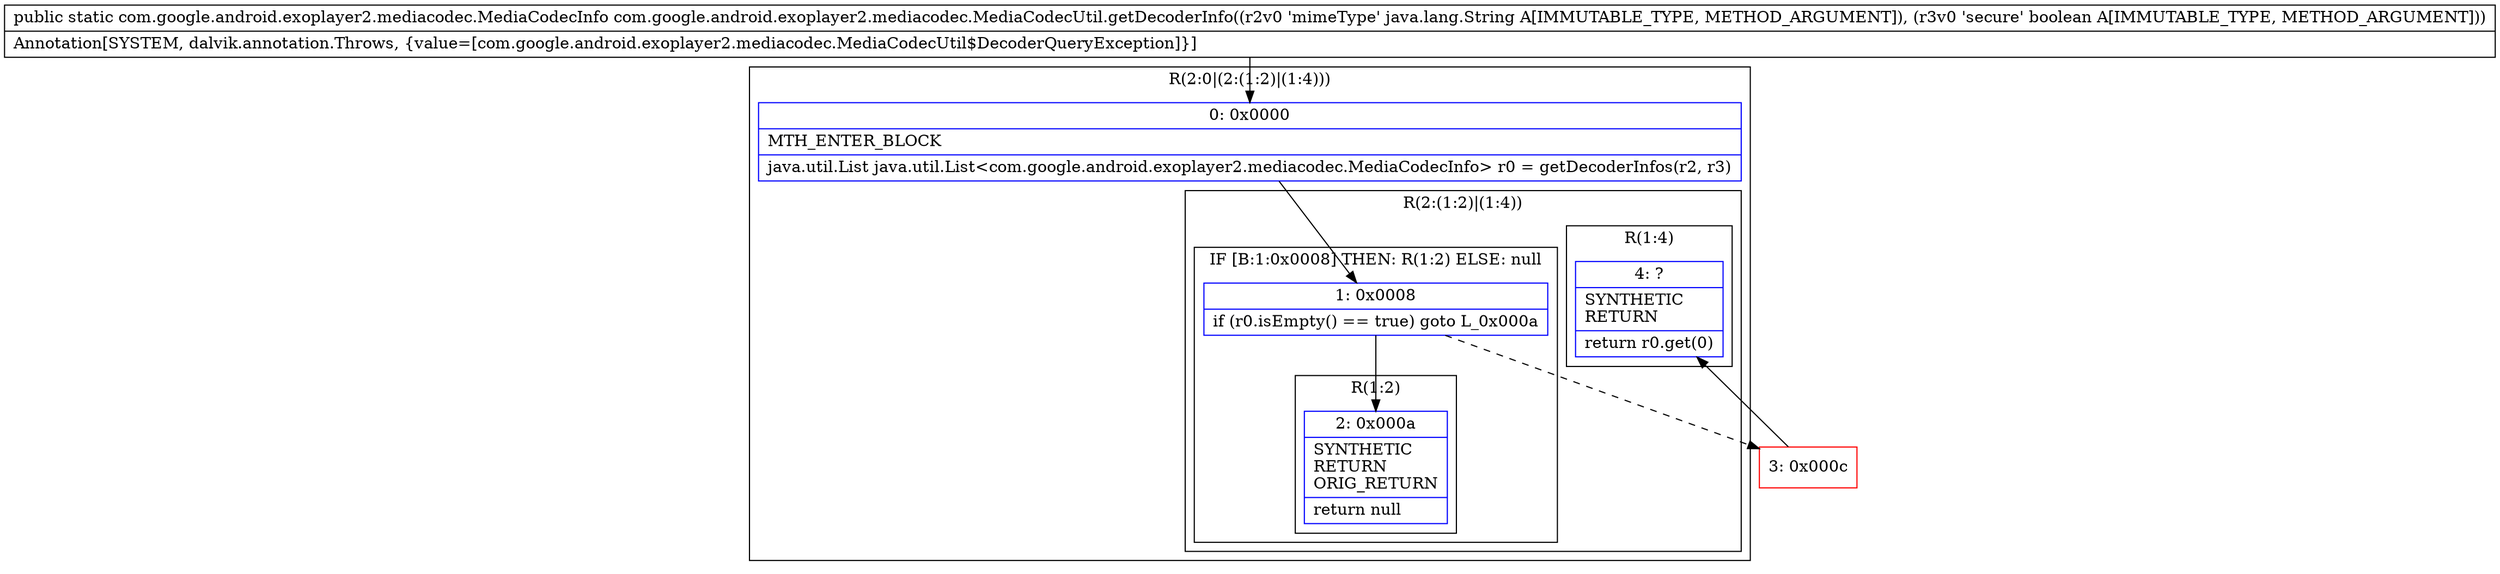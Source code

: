 digraph "CFG forcom.google.android.exoplayer2.mediacodec.MediaCodecUtil.getDecoderInfo(Ljava\/lang\/String;Z)Lcom\/google\/android\/exoplayer2\/mediacodec\/MediaCodecInfo;" {
subgraph cluster_Region_1452572684 {
label = "R(2:0|(2:(1:2)|(1:4)))";
node [shape=record,color=blue];
Node_0 [shape=record,label="{0\:\ 0x0000|MTH_ENTER_BLOCK\l|java.util.List java.util.List\<com.google.android.exoplayer2.mediacodec.MediaCodecInfo\> r0 = getDecoderInfos(r2, r3)\l}"];
subgraph cluster_Region_1425957587 {
label = "R(2:(1:2)|(1:4))";
node [shape=record,color=blue];
subgraph cluster_IfRegion_214617080 {
label = "IF [B:1:0x0008] THEN: R(1:2) ELSE: null";
node [shape=record,color=blue];
Node_1 [shape=record,label="{1\:\ 0x0008|if (r0.isEmpty() == true) goto L_0x000a\l}"];
subgraph cluster_Region_473717155 {
label = "R(1:2)";
node [shape=record,color=blue];
Node_2 [shape=record,label="{2\:\ 0x000a|SYNTHETIC\lRETURN\lORIG_RETURN\l|return null\l}"];
}
}
subgraph cluster_Region_1705110150 {
label = "R(1:4)";
node [shape=record,color=blue];
Node_4 [shape=record,label="{4\:\ ?|SYNTHETIC\lRETURN\l|return r0.get(0)\l}"];
}
}
}
Node_3 [shape=record,color=red,label="{3\:\ 0x000c}"];
MethodNode[shape=record,label="{public static com.google.android.exoplayer2.mediacodec.MediaCodecInfo com.google.android.exoplayer2.mediacodec.MediaCodecUtil.getDecoderInfo((r2v0 'mimeType' java.lang.String A[IMMUTABLE_TYPE, METHOD_ARGUMENT]), (r3v0 'secure' boolean A[IMMUTABLE_TYPE, METHOD_ARGUMENT]))  | Annotation[SYSTEM, dalvik.annotation.Throws, \{value=[com.google.android.exoplayer2.mediacodec.MediaCodecUtil$DecoderQueryException]\}]\l}"];
MethodNode -> Node_0;
Node_0 -> Node_1;
Node_1 -> Node_2;
Node_1 -> Node_3[style=dashed];
Node_3 -> Node_4;
}

